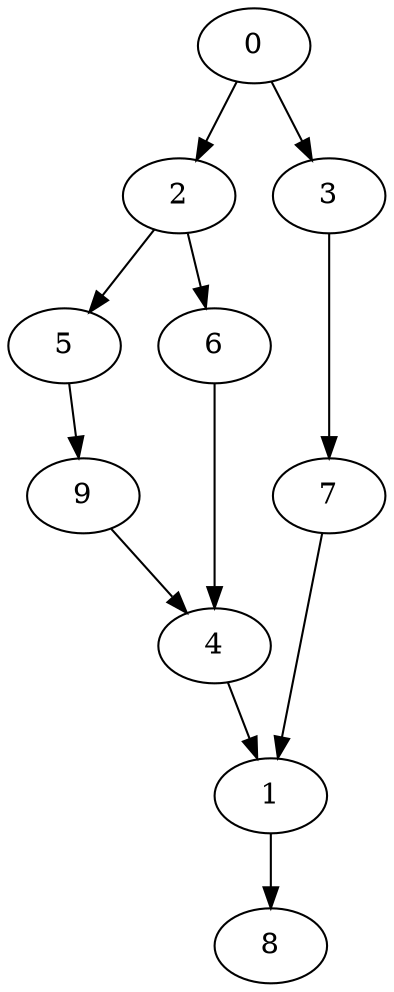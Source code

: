 digraph "SeriesParallel-MaxBf-2_Nodes_10_CCR_0.10_WeightType_Random_GB" {
	graph ["Duplicate states"=0,
		GraphType=S_P,
		"Max states in OPEN"=0,
		Modes="120000ms; topo-ordered tasks, ; Pruning: task equivalence, fixed order ready list, ; F-value: ; Optimisation: best schedule length (\
SL) optimisation on equal, ",
		NumberOfTasks=10,
		"Pruned using list schedule length"=1,
		"States removed from OPEN"=0,
		TargetSystem="Homogeneous-16",
		"Time to schedule (ms)"=95,
		"Total idle time"=302,
		"Total schedule length"=494,
		"Total sequential time"=631,
		"Total states created"=2
	];
	0	["Finish time"=105,
		Processor=0,
		"Start time"=0,
		Weight=105];
	2	["Finish time"=189,
		Processor=0,
		"Start time"=105,
		Weight=84];
	0 -> 2	[Weight=9];
	3	["Finish time"=181,
		Processor=2,
		"Start time"=107,
		Weight=74];
	0 -> 3	[Weight=2];
	5	["Finish time"=294,
		Processor=0,
		"Start time"=189,
		Weight=105];
	2 -> 5	[Weight=2];
	6	["Finish time"=237,
		Processor=1,
		"Start time"=195,
		Weight=42];
	2 -> 6	[Weight=6];
	9	["Finish time"=326,
		Processor=0,
		"Start time"=294,
		Weight=32];
	5 -> 9	[Weight=7];
	4	["Finish time"=410,
		Processor=0,
		"Start time"=326,
		Weight=84];
	6 -> 4	[Weight=3];
	9 -> 4	[Weight=7];
	7	["Finish time"=202,
		Processor=2,
		"Start time"=181,
		Weight=21];
	3 -> 7	[Weight=7];
	1	["Finish time"=473,
		Processor=0,
		"Start time"=410,
		Weight=63];
	4 -> 1	[Weight=3];
	7 -> 1	[Weight=10];
	8	["Finish time"=494,
		Processor=0,
		"Start time"=473,
		Weight=21];
	1 -> 8	[Weight=7];
}
